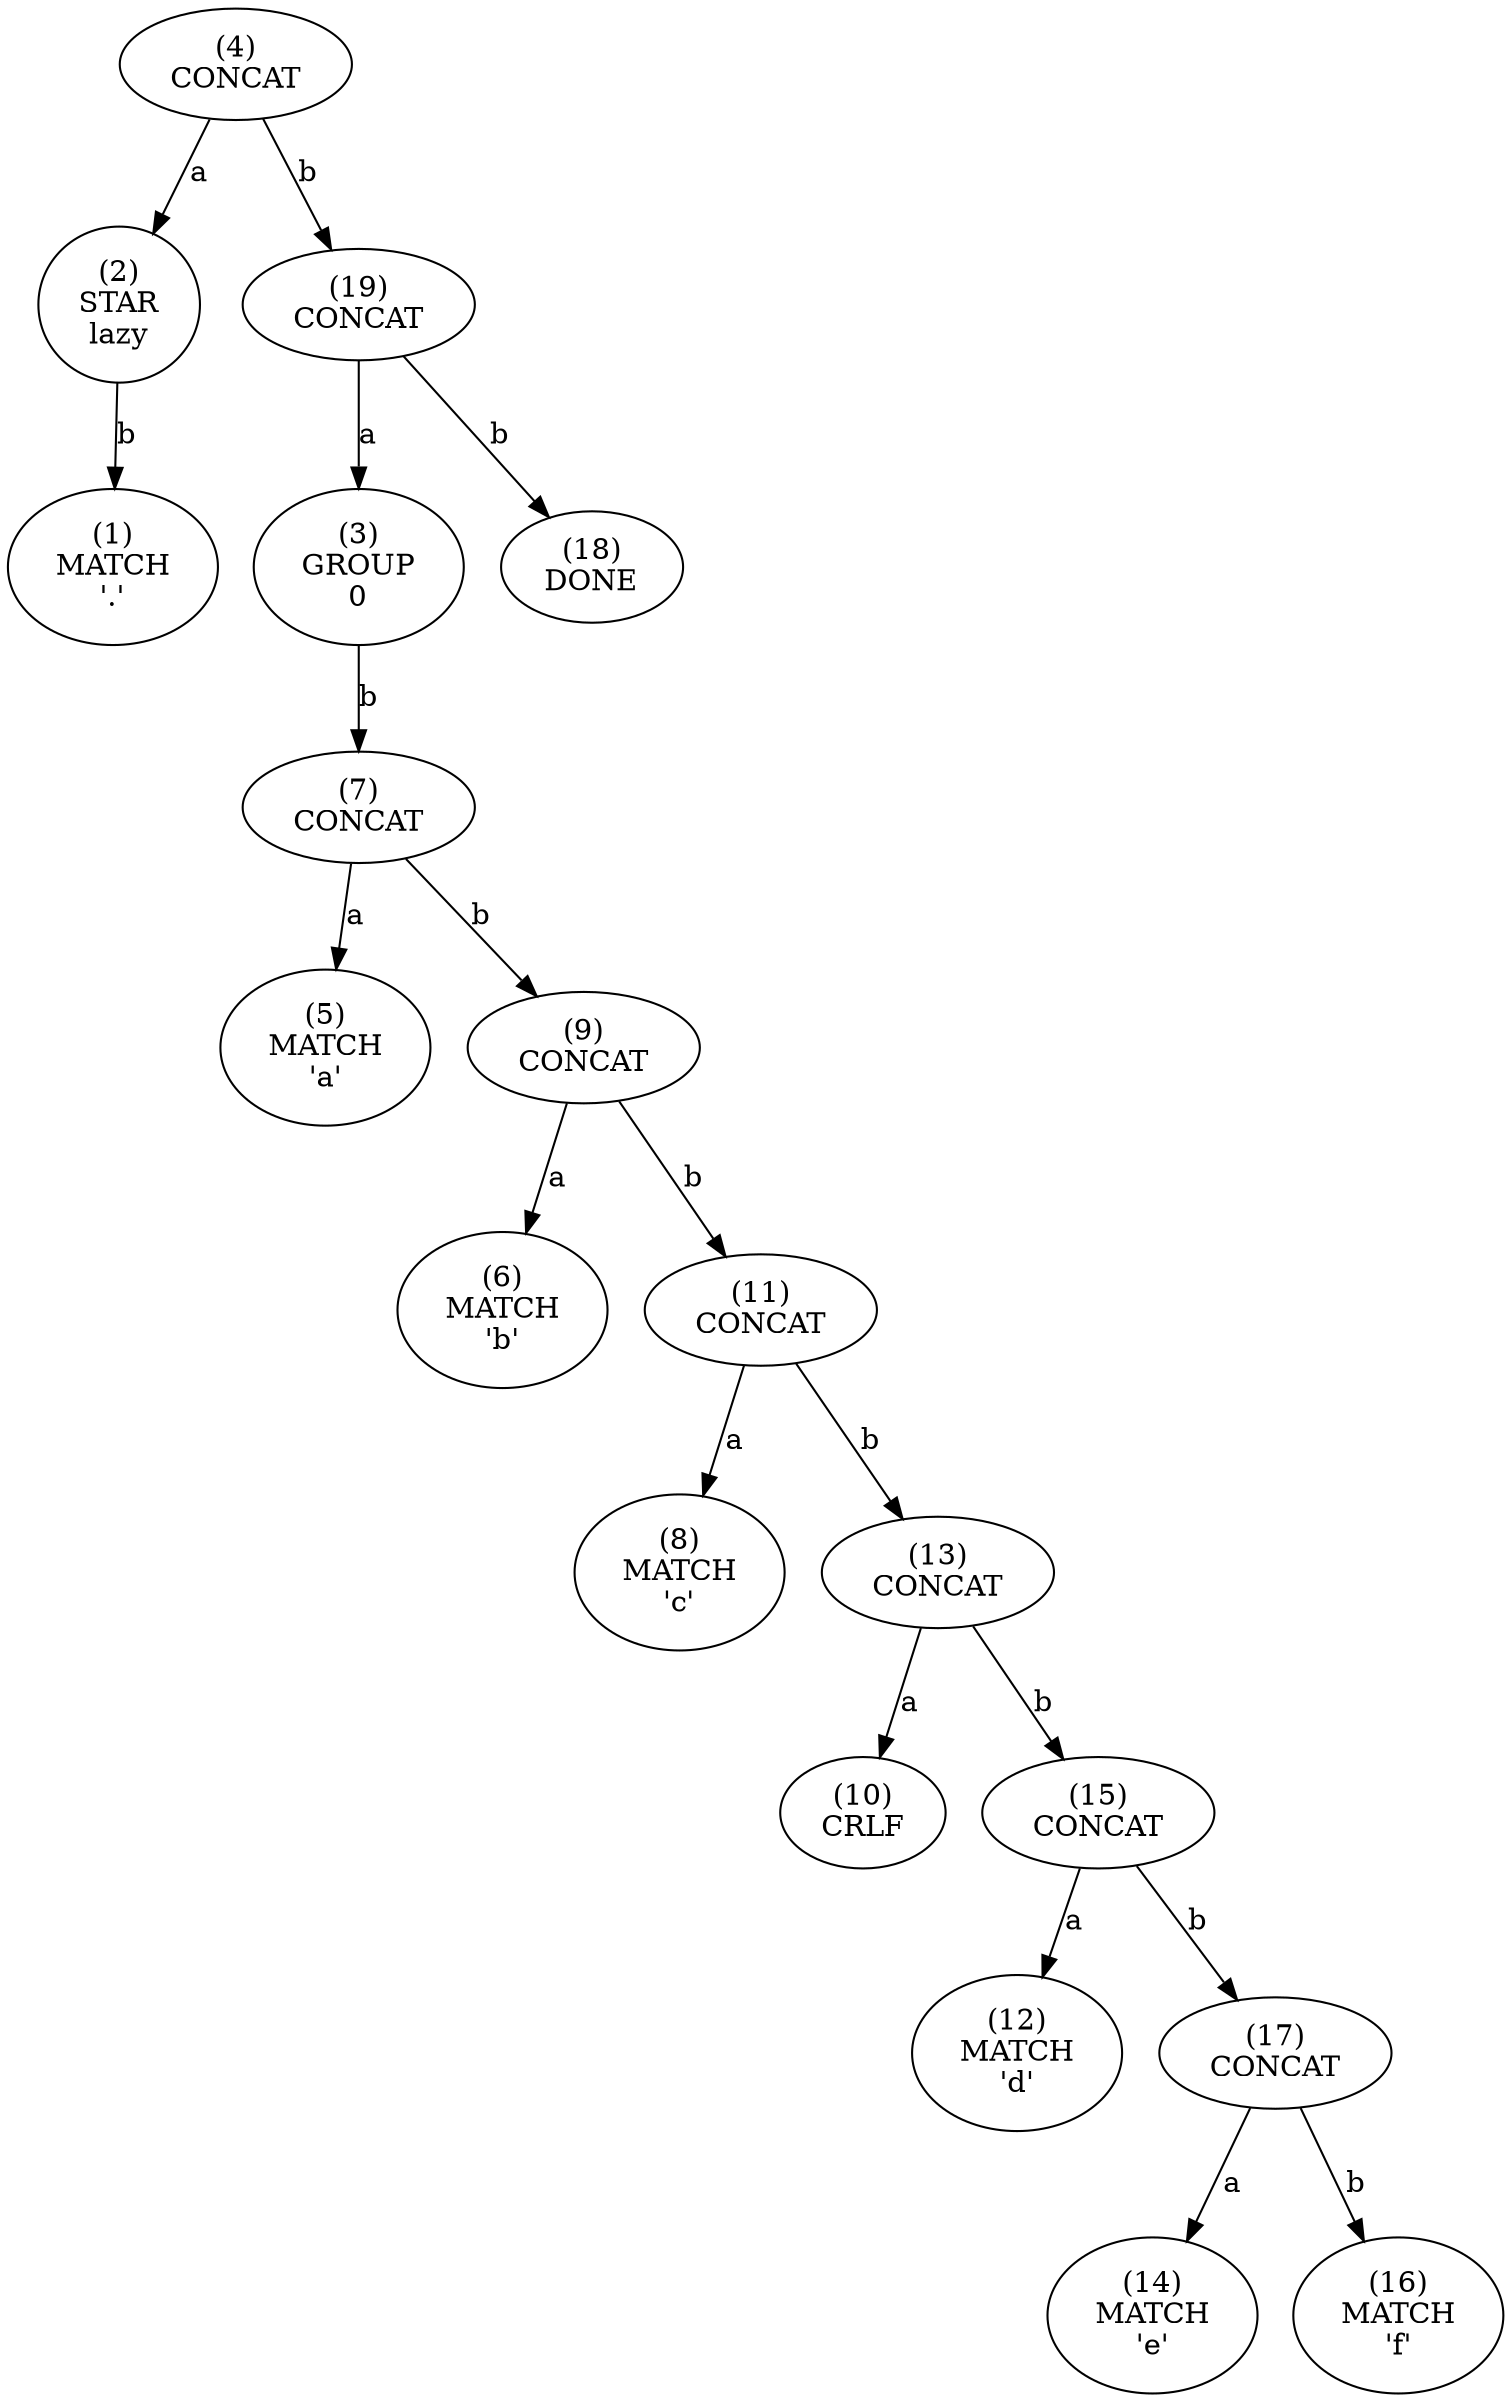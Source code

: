 digraph tree {
    n0xb965b7ba1330 [label="(4)
CONCAT
"];
    n0xb965b7ba1330 -> n0xb965b7ba12f0 [label="a"];
    n0xb965b7ba12f0 [label="(2)
STAR
lazy"];
    n0xb965b7ba12f0 -> n0xb965b7ba12d0 [label="b"];
    n0xb965b7ba12d0 [label="(1)
MATCH
'.'"];
    n0xb965b7ba1330 -> n0xb965b7ba1510 [label="b"];
    n0xb965b7ba1510 [label="(19)
CONCAT
"];
    n0xb965b7ba1510 -> n0xb965b7ba1310 [label="a"];
    n0xb965b7ba1310 [label="(3)
GROUP
0"];
    n0xb965b7ba1310 -> n0xb965b7ba1390 [label="b"];
    n0xb965b7ba1390 [label="(7)
CONCAT
"];
    n0xb965b7ba1390 -> n0xb965b7ba1350 [label="a"];
    n0xb965b7ba1350 [label="(5)
MATCH
'a'"];
    n0xb965b7ba1390 -> n0xb965b7ba13d0 [label="b"];
    n0xb965b7ba13d0 [label="(9)
CONCAT
"];
    n0xb965b7ba13d0 -> n0xb965b7ba1370 [label="a"];
    n0xb965b7ba1370 [label="(6)
MATCH
'b'"];
    n0xb965b7ba13d0 -> n0xb965b7ba1410 [label="b"];
    n0xb965b7ba1410 [label="(11)
CONCAT
"];
    n0xb965b7ba1410 -> n0xb965b7ba13b0 [label="a"];
    n0xb965b7ba13b0 [label="(8)
MATCH
'c'"];
    n0xb965b7ba1410 -> n0xb965b7ba1450 [label="b"];
    n0xb965b7ba1450 [label="(13)
CONCAT
"];
    n0xb965b7ba1450 -> n0xb965b7ba13f0 [label="a"];
    n0xb965b7ba13f0 [label="(10)
CRLF
"];
    n0xb965b7ba1450 -> n0xb965b7ba1490 [label="b"];
    n0xb965b7ba1490 [label="(15)
CONCAT
"];
    n0xb965b7ba1490 -> n0xb965b7ba1430 [label="a"];
    n0xb965b7ba1430 [label="(12)
MATCH
'd'"];
    n0xb965b7ba1490 -> n0xb965b7ba14d0 [label="b"];
    n0xb965b7ba14d0 [label="(17)
CONCAT
"];
    n0xb965b7ba14d0 -> n0xb965b7ba1470 [label="a"];
    n0xb965b7ba1470 [label="(14)
MATCH
'e'"];
    n0xb965b7ba14d0 -> n0xb965b7ba14b0 [label="b"];
    n0xb965b7ba14b0 [label="(16)
MATCH
'f'"];
    n0xb965b7ba1510 -> n0xb965b7ba14f0 [label="b"];
    n0xb965b7ba14f0 [label="(18)
DONE
"];
}
